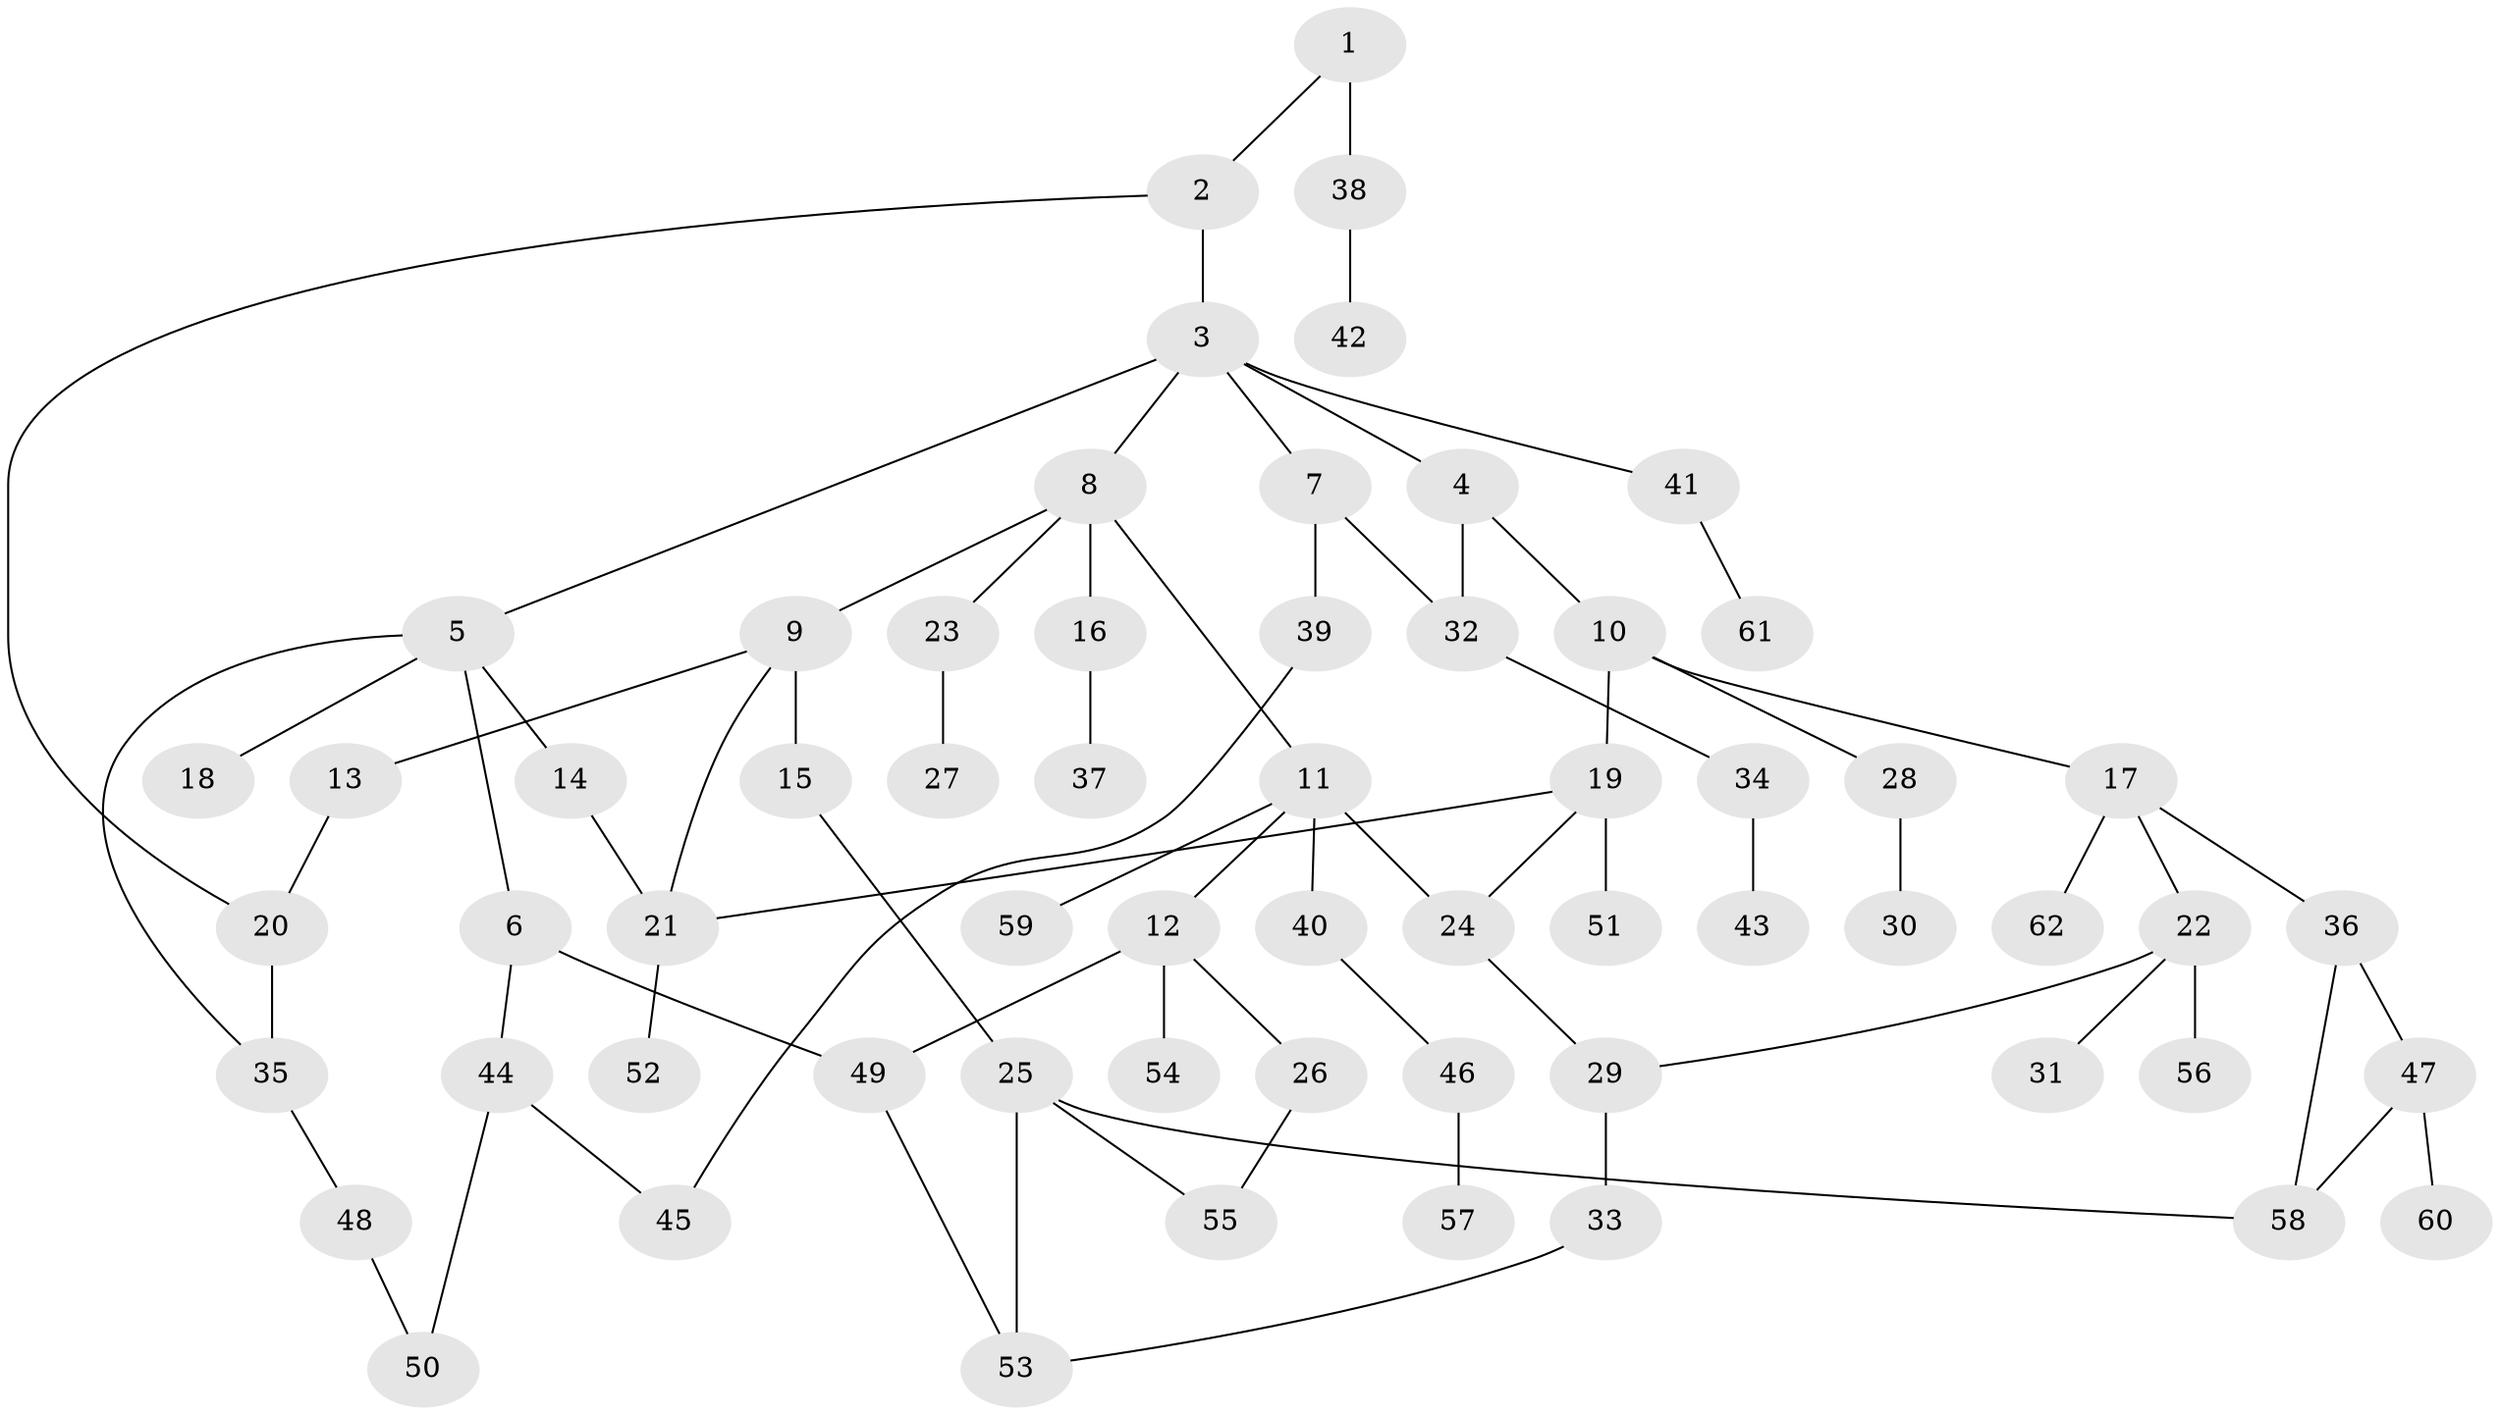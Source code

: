 // original degree distribution, {4: 0.10483870967741936, 7: 0.008064516129032258, 3: 0.13709677419354838, 6: 0.03225806451612903, 5: 0.04032258064516129, 1: 0.4112903225806452, 2: 0.2661290322580645}
// Generated by graph-tools (version 1.1) at 2025/34/03/09/25 02:34:22]
// undirected, 62 vertices, 76 edges
graph export_dot {
graph [start="1"]
  node [color=gray90,style=filled];
  1;
  2;
  3;
  4;
  5;
  6;
  7;
  8;
  9;
  10;
  11;
  12;
  13;
  14;
  15;
  16;
  17;
  18;
  19;
  20;
  21;
  22;
  23;
  24;
  25;
  26;
  27;
  28;
  29;
  30;
  31;
  32;
  33;
  34;
  35;
  36;
  37;
  38;
  39;
  40;
  41;
  42;
  43;
  44;
  45;
  46;
  47;
  48;
  49;
  50;
  51;
  52;
  53;
  54;
  55;
  56;
  57;
  58;
  59;
  60;
  61;
  62;
  1 -- 2 [weight=1.0];
  1 -- 38 [weight=2.0];
  2 -- 3 [weight=4.0];
  2 -- 20 [weight=1.0];
  3 -- 4 [weight=1.0];
  3 -- 5 [weight=1.0];
  3 -- 7 [weight=1.0];
  3 -- 8 [weight=1.0];
  3 -- 41 [weight=1.0];
  4 -- 10 [weight=1.0];
  4 -- 32 [weight=1.0];
  5 -- 6 [weight=1.0];
  5 -- 14 [weight=1.0];
  5 -- 18 [weight=1.0];
  5 -- 35 [weight=1.0];
  6 -- 44 [weight=1.0];
  6 -- 49 [weight=3.0];
  7 -- 32 [weight=1.0];
  7 -- 39 [weight=1.0];
  8 -- 9 [weight=1.0];
  8 -- 11 [weight=1.0];
  8 -- 16 [weight=1.0];
  8 -- 23 [weight=1.0];
  9 -- 13 [weight=1.0];
  9 -- 15 [weight=3.0];
  9 -- 21 [weight=1.0];
  10 -- 17 [weight=1.0];
  10 -- 19 [weight=1.0];
  10 -- 28 [weight=1.0];
  11 -- 12 [weight=1.0];
  11 -- 24 [weight=1.0];
  11 -- 40 [weight=1.0];
  11 -- 59 [weight=1.0];
  12 -- 26 [weight=1.0];
  12 -- 49 [weight=1.0];
  12 -- 54 [weight=2.0];
  13 -- 20 [weight=1.0];
  14 -- 21 [weight=2.0];
  15 -- 25 [weight=1.0];
  16 -- 37 [weight=1.0];
  17 -- 22 [weight=1.0];
  17 -- 36 [weight=1.0];
  17 -- 62 [weight=1.0];
  19 -- 21 [weight=1.0];
  19 -- 24 [weight=1.0];
  19 -- 51 [weight=2.0];
  20 -- 35 [weight=1.0];
  21 -- 52 [weight=1.0];
  22 -- 29 [weight=1.0];
  22 -- 31 [weight=1.0];
  22 -- 56 [weight=1.0];
  23 -- 27 [weight=1.0];
  24 -- 29 [weight=2.0];
  25 -- 53 [weight=1.0];
  25 -- 55 [weight=1.0];
  25 -- 58 [weight=1.0];
  26 -- 55 [weight=1.0];
  28 -- 30 [weight=2.0];
  29 -- 33 [weight=1.0];
  32 -- 34 [weight=1.0];
  33 -- 53 [weight=1.0];
  34 -- 43 [weight=1.0];
  35 -- 48 [weight=1.0];
  36 -- 47 [weight=1.0];
  36 -- 58 [weight=1.0];
  38 -- 42 [weight=1.0];
  39 -- 45 [weight=1.0];
  40 -- 46 [weight=1.0];
  41 -- 61 [weight=1.0];
  44 -- 45 [weight=1.0];
  44 -- 50 [weight=1.0];
  46 -- 57 [weight=1.0];
  47 -- 58 [weight=1.0];
  47 -- 60 [weight=1.0];
  48 -- 50 [weight=1.0];
  49 -- 53 [weight=1.0];
}
